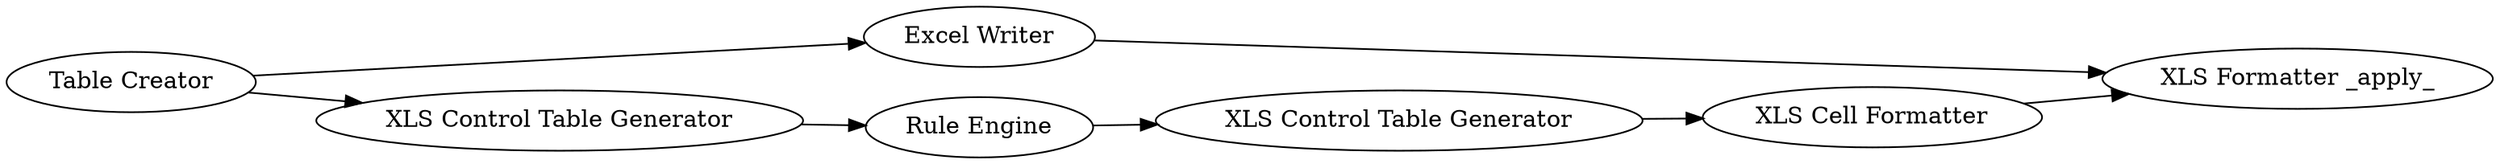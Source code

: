 digraph {
	"-3533558424420405620_12" [label="XLS Control Table Generator"]
	"-3533558424420405620_15" [label="XLS Formatter _apply_"]
	"-3533558424420405620_14" [label="Excel Writer"]
	"-3533558424420405620_10" [label="XLS Control Table Generator"]
	"-3533558424420405620_13" [label="XLS Cell Formatter"]
	"-3533558424420405620_9" [label="Table Creator"]
	"-3533558424420405620_11" [label="Rule Engine"]
	"-3533558424420405620_12" -> "-3533558424420405620_13"
	"-3533558424420405620_10" -> "-3533558424420405620_11"
	"-3533558424420405620_13" -> "-3533558424420405620_15"
	"-3533558424420405620_14" -> "-3533558424420405620_15"
	"-3533558424420405620_9" -> "-3533558424420405620_10"
	"-3533558424420405620_9" -> "-3533558424420405620_14"
	"-3533558424420405620_11" -> "-3533558424420405620_12"
	rankdir=LR
}
